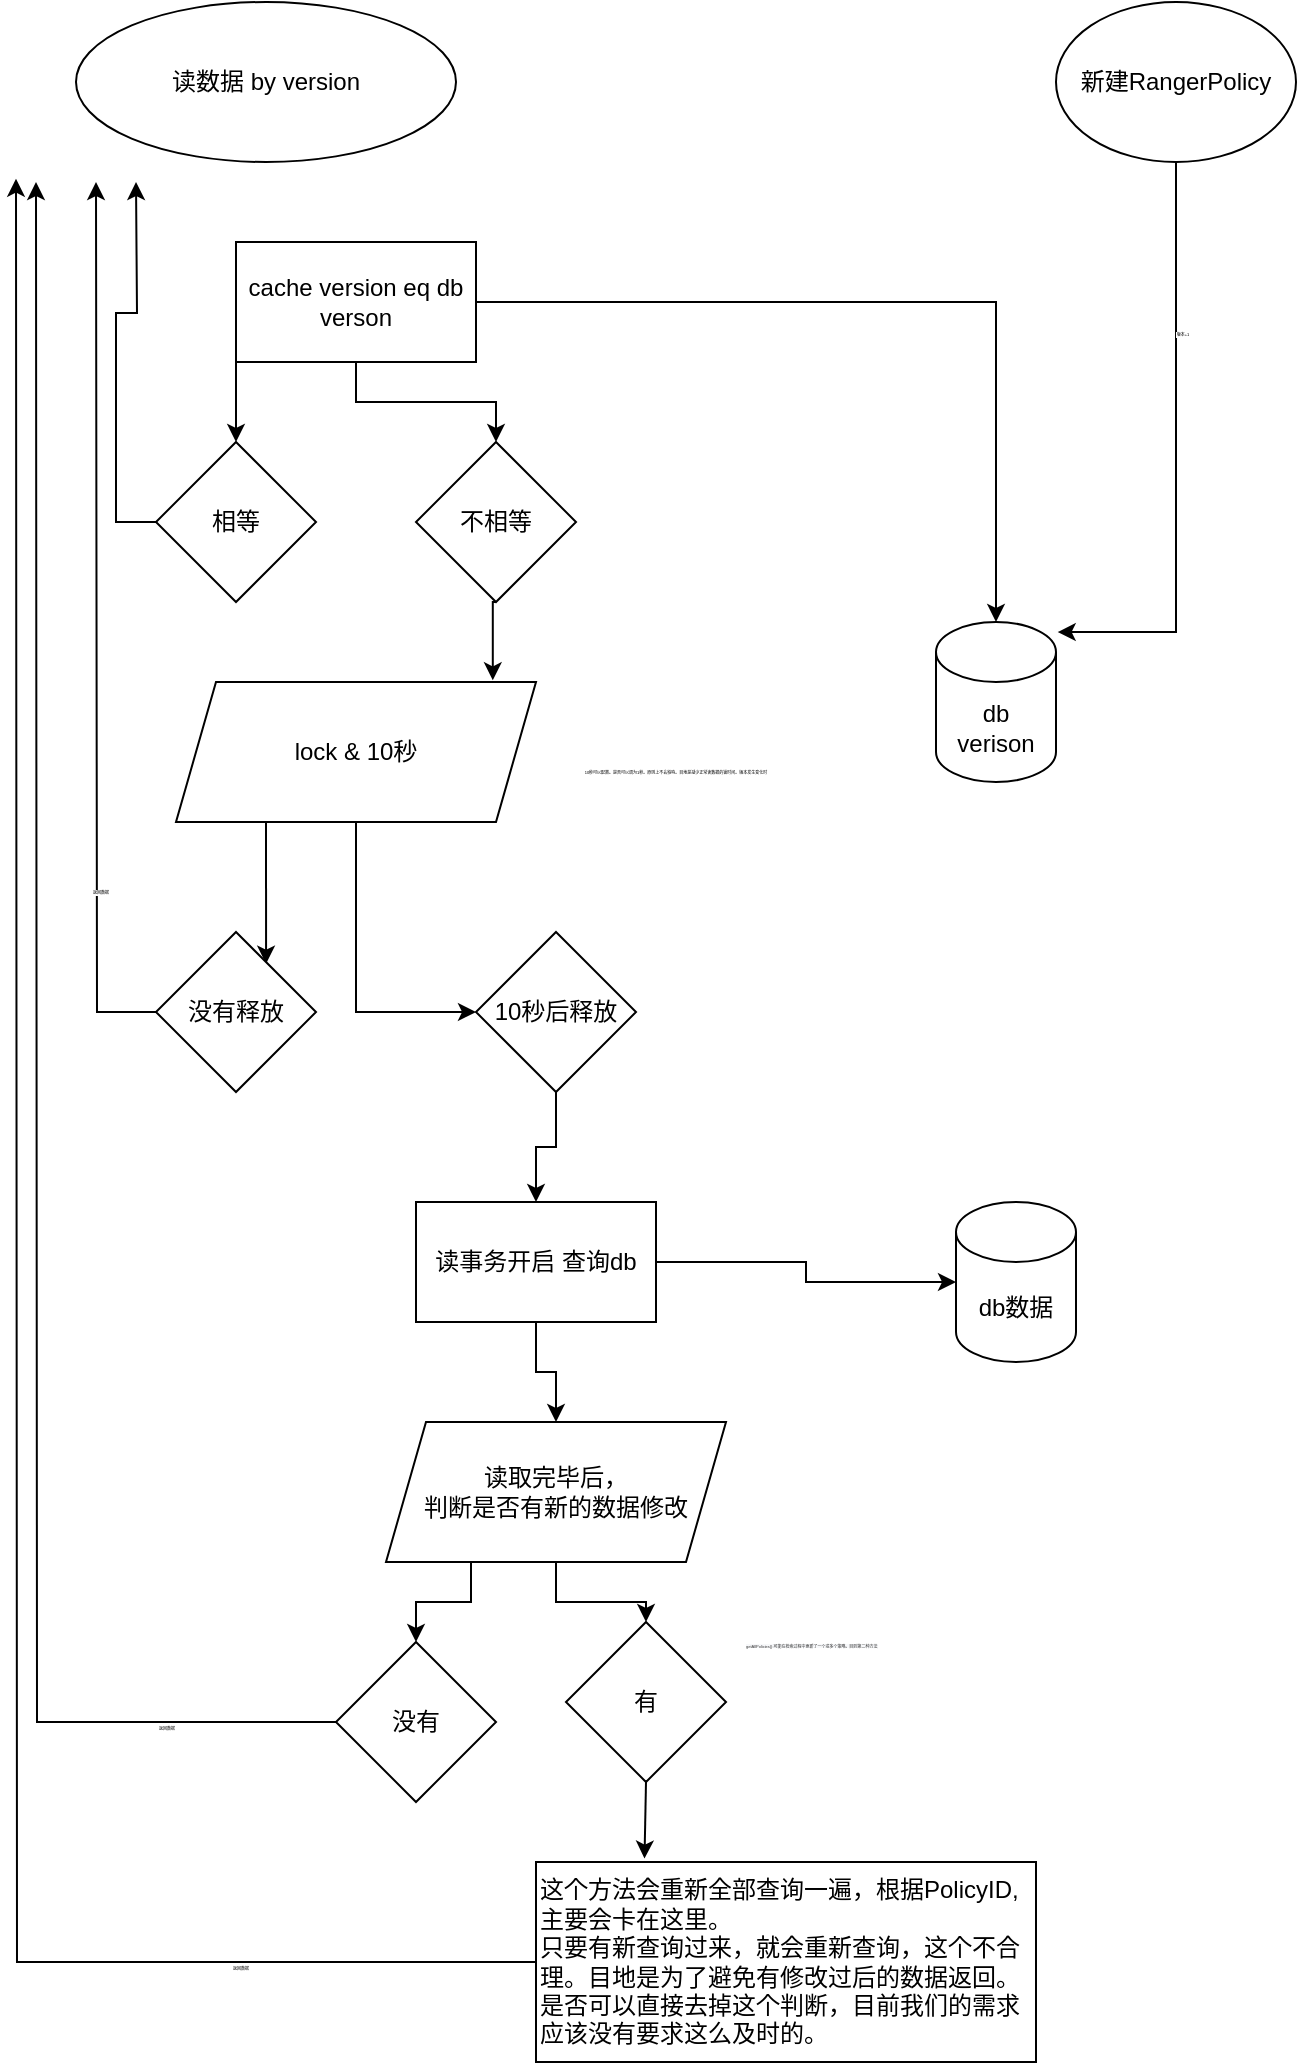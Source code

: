 <mxfile version="15.5.0" type="github">
  <diagram id="iZJsxV2bJSg2qXfRbZwv" name="Page-1">
    <mxGraphModel dx="1185" dy="635" grid="1" gridSize="10" guides="1" tooltips="1" connect="1" arrows="1" fold="1" page="1" pageScale="1" pageWidth="827" pageHeight="1169" math="0" shadow="0">
      <root>
        <mxCell id="0" />
        <mxCell id="1" parent="0" />
        <mxCell id="_8PKinQ_9wPxz596dJLB-70" style="edgeStyle=orthogonalEdgeStyle;rounded=0;orthogonalLoop=1;jettySize=auto;html=1;exitX=0.5;exitY=1;exitDx=0;exitDy=0;entryX=1.014;entryY=0.063;entryDx=0;entryDy=0;entryPerimeter=0;fontSize=2;" edge="1" parent="1" source="_8PKinQ_9wPxz596dJLB-27" target="_8PKinQ_9wPxz596dJLB-30">
          <mxGeometry relative="1" as="geometry" />
        </mxCell>
        <mxCell id="_8PKinQ_9wPxz596dJLB-71" value="版本+1" style="edgeLabel;html=1;align=center;verticalAlign=middle;resizable=0;points=[];fontSize=2;" vertex="1" connectable="0" parent="_8PKinQ_9wPxz596dJLB-70">
          <mxGeometry x="-0.416" y="3" relative="1" as="geometry">
            <mxPoint as="offset" />
          </mxGeometry>
        </mxCell>
        <mxCell id="_8PKinQ_9wPxz596dJLB-27" value="&lt;span&gt;新建RangerPolicy&lt;/span&gt;" style="ellipse;whiteSpace=wrap;html=1;" vertex="1" parent="1">
          <mxGeometry x="560" y="120" width="120" height="80" as="geometry" />
        </mxCell>
        <mxCell id="_8PKinQ_9wPxz596dJLB-28" value="读数据 by version" style="ellipse;whiteSpace=wrap;html=1;" vertex="1" parent="1">
          <mxGeometry x="70" y="120" width="190" height="80" as="geometry" />
        </mxCell>
        <mxCell id="_8PKinQ_9wPxz596dJLB-30" value="db&lt;br&gt;verison" style="shape=cylinder3;whiteSpace=wrap;html=1;boundedLbl=1;backgroundOutline=1;size=15;" vertex="1" parent="1">
          <mxGeometry x="500" y="430" width="60" height="80" as="geometry" />
        </mxCell>
        <mxCell id="_8PKinQ_9wPxz596dJLB-50" style="edgeStyle=orthogonalEdgeStyle;rounded=0;orthogonalLoop=1;jettySize=auto;html=1;exitX=1;exitY=0.5;exitDx=0;exitDy=0;entryX=0.5;entryY=0;entryDx=0;entryDy=0;entryPerimeter=0;" edge="1" parent="1" source="_8PKinQ_9wPxz596dJLB-32" target="_8PKinQ_9wPxz596dJLB-30">
          <mxGeometry relative="1" as="geometry" />
        </mxCell>
        <mxCell id="_8PKinQ_9wPxz596dJLB-72" style="edgeStyle=orthogonalEdgeStyle;rounded=0;orthogonalLoop=1;jettySize=auto;html=1;exitX=0;exitY=1;exitDx=0;exitDy=0;entryX=0.5;entryY=0;entryDx=0;entryDy=0;fontSize=2;" edge="1" parent="1" source="_8PKinQ_9wPxz596dJLB-32" target="_8PKinQ_9wPxz596dJLB-33">
          <mxGeometry relative="1" as="geometry" />
        </mxCell>
        <mxCell id="_8PKinQ_9wPxz596dJLB-75" style="edgeStyle=orthogonalEdgeStyle;rounded=0;orthogonalLoop=1;jettySize=auto;html=1;exitX=0.5;exitY=1;exitDx=0;exitDy=0;fontSize=2;" edge="1" parent="1" source="_8PKinQ_9wPxz596dJLB-32" target="_8PKinQ_9wPxz596dJLB-34">
          <mxGeometry relative="1" as="geometry" />
        </mxCell>
        <mxCell id="_8PKinQ_9wPxz596dJLB-32" value="cache version eq db verson" style="rounded=0;whiteSpace=wrap;html=1;" vertex="1" parent="1">
          <mxGeometry x="150" y="240" width="120" height="60" as="geometry" />
        </mxCell>
        <mxCell id="_8PKinQ_9wPxz596dJLB-43" style="edgeStyle=orthogonalEdgeStyle;rounded=0;orthogonalLoop=1;jettySize=auto;html=1;exitX=0;exitY=0.5;exitDx=0;exitDy=0;" edge="1" parent="1" source="_8PKinQ_9wPxz596dJLB-33">
          <mxGeometry relative="1" as="geometry">
            <mxPoint x="100" y="210" as="targetPoint" />
          </mxGeometry>
        </mxCell>
        <mxCell id="_8PKinQ_9wPxz596dJLB-33" value="相等" style="rhombus;whiteSpace=wrap;html=1;" vertex="1" parent="1">
          <mxGeometry x="110" y="340" width="80" height="80" as="geometry" />
        </mxCell>
        <mxCell id="_8PKinQ_9wPxz596dJLB-44" style="edgeStyle=orthogonalEdgeStyle;rounded=0;orthogonalLoop=1;jettySize=auto;html=1;exitX=0.5;exitY=1;exitDx=0;exitDy=0;entryX=0.88;entryY=-0.012;entryDx=0;entryDy=0;entryPerimeter=0;" edge="1" parent="1" source="_8PKinQ_9wPxz596dJLB-34" target="_8PKinQ_9wPxz596dJLB-38">
          <mxGeometry relative="1" as="geometry" />
        </mxCell>
        <mxCell id="_8PKinQ_9wPxz596dJLB-34" value="不相等" style="rhombus;whiteSpace=wrap;html=1;" vertex="1" parent="1">
          <mxGeometry x="240" y="340" width="80" height="80" as="geometry" />
        </mxCell>
        <mxCell id="_8PKinQ_9wPxz596dJLB-46" style="edgeStyle=orthogonalEdgeStyle;rounded=0;orthogonalLoop=1;jettySize=auto;html=1;exitX=0.5;exitY=1;exitDx=0;exitDy=0;entryX=0;entryY=0.5;entryDx=0;entryDy=0;" edge="1" parent="1" source="_8PKinQ_9wPxz596dJLB-38" target="_8PKinQ_9wPxz596dJLB-40">
          <mxGeometry relative="1" as="geometry" />
        </mxCell>
        <mxCell id="_8PKinQ_9wPxz596dJLB-47" style="edgeStyle=orthogonalEdgeStyle;rounded=0;orthogonalLoop=1;jettySize=auto;html=1;exitX=0.25;exitY=1;exitDx=0;exitDy=0;entryX=0.688;entryY=0.198;entryDx=0;entryDy=0;entryPerimeter=0;" edge="1" parent="1" source="_8PKinQ_9wPxz596dJLB-38" target="_8PKinQ_9wPxz596dJLB-39">
          <mxGeometry relative="1" as="geometry" />
        </mxCell>
        <mxCell id="_8PKinQ_9wPxz596dJLB-38" value="&amp;nbsp;lock &amp;amp; 10秒&amp;nbsp;" style="shape=parallelogram;perimeter=parallelogramPerimeter;whiteSpace=wrap;html=1;fixedSize=1;" vertex="1" parent="1">
          <mxGeometry x="120" y="460" width="180" height="70" as="geometry" />
        </mxCell>
        <mxCell id="_8PKinQ_9wPxz596dJLB-42" style="edgeStyle=orthogonalEdgeStyle;rounded=0;orthogonalLoop=1;jettySize=auto;html=1;exitX=0;exitY=0.5;exitDx=0;exitDy=0;" edge="1" parent="1" source="_8PKinQ_9wPxz596dJLB-39">
          <mxGeometry relative="1" as="geometry">
            <mxPoint x="80" y="210" as="targetPoint" />
          </mxGeometry>
        </mxCell>
        <mxCell id="_8PKinQ_9wPxz596dJLB-69" value="返回数据" style="edgeLabel;html=1;align=center;verticalAlign=middle;resizable=0;points=[];fontSize=2;" vertex="1" connectable="0" parent="_8PKinQ_9wPxz596dJLB-42">
          <mxGeometry x="-0.596" y="-1" relative="1" as="geometry">
            <mxPoint as="offset" />
          </mxGeometry>
        </mxCell>
        <mxCell id="_8PKinQ_9wPxz596dJLB-39" value="没有释放" style="rhombus;whiteSpace=wrap;html=1;" vertex="1" parent="1">
          <mxGeometry x="110" y="585" width="80" height="80" as="geometry" />
        </mxCell>
        <mxCell id="_8PKinQ_9wPxz596dJLB-41" style="edgeStyle=orthogonalEdgeStyle;rounded=0;orthogonalLoop=1;jettySize=auto;html=1;" edge="1" parent="1" source="_8PKinQ_9wPxz596dJLB-40" target="_8PKinQ_9wPxz596dJLB-51">
          <mxGeometry relative="1" as="geometry">
            <mxPoint x="398.28" y="760" as="targetPoint" />
          </mxGeometry>
        </mxCell>
        <mxCell id="_8PKinQ_9wPxz596dJLB-40" value="10秒后释放" style="rhombus;whiteSpace=wrap;html=1;" vertex="1" parent="1">
          <mxGeometry x="270" y="585" width="80" height="80" as="geometry" />
        </mxCell>
        <mxCell id="_8PKinQ_9wPxz596dJLB-49" value="db数据" style="shape=cylinder3;whiteSpace=wrap;html=1;boundedLbl=1;backgroundOutline=1;size=15;" vertex="1" parent="1">
          <mxGeometry x="510" y="720" width="60" height="80" as="geometry" />
        </mxCell>
        <mxCell id="_8PKinQ_9wPxz596dJLB-53" style="edgeStyle=orthogonalEdgeStyle;rounded=0;orthogonalLoop=1;jettySize=auto;html=1;entryX=0;entryY=0.5;entryDx=0;entryDy=0;entryPerimeter=0;" edge="1" parent="1" source="_8PKinQ_9wPxz596dJLB-51" target="_8PKinQ_9wPxz596dJLB-49">
          <mxGeometry relative="1" as="geometry" />
        </mxCell>
        <mxCell id="_8PKinQ_9wPxz596dJLB-59" style="edgeStyle=orthogonalEdgeStyle;rounded=0;orthogonalLoop=1;jettySize=auto;html=1;exitX=0.5;exitY=1;exitDx=0;exitDy=0;fontSize=2;" edge="1" parent="1" source="_8PKinQ_9wPxz596dJLB-51" target="_8PKinQ_9wPxz596dJLB-56">
          <mxGeometry relative="1" as="geometry" />
        </mxCell>
        <mxCell id="_8PKinQ_9wPxz596dJLB-51" value="读事务开启 查询db" style="rounded=0;whiteSpace=wrap;html=1;" vertex="1" parent="1">
          <mxGeometry x="240" y="720" width="120" height="60" as="geometry" />
        </mxCell>
        <mxCell id="_8PKinQ_9wPxz596dJLB-65" style="edgeStyle=orthogonalEdgeStyle;rounded=0;orthogonalLoop=1;jettySize=auto;html=1;exitX=0.5;exitY=1;exitDx=0;exitDy=0;entryX=0.217;entryY=-0.017;entryDx=0;entryDy=0;entryPerimeter=0;fontSize=2;" edge="1" parent="1" source="_8PKinQ_9wPxz596dJLB-55" target="_8PKinQ_9wPxz596dJLB-64">
          <mxGeometry relative="1" as="geometry" />
        </mxCell>
        <mxCell id="_8PKinQ_9wPxz596dJLB-55" value="有" style="rhombus;whiteSpace=wrap;html=1;" vertex="1" parent="1">
          <mxGeometry x="315" y="930" width="80" height="80" as="geometry" />
        </mxCell>
        <mxCell id="_8PKinQ_9wPxz596dJLB-60" style="edgeStyle=orthogonalEdgeStyle;rounded=0;orthogonalLoop=1;jettySize=auto;html=1;exitX=0.5;exitY=1;exitDx=0;exitDy=0;fontSize=2;" edge="1" parent="1" source="_8PKinQ_9wPxz596dJLB-56" target="_8PKinQ_9wPxz596dJLB-55">
          <mxGeometry relative="1" as="geometry" />
        </mxCell>
        <mxCell id="_8PKinQ_9wPxz596dJLB-61" style="edgeStyle=orthogonalEdgeStyle;rounded=0;orthogonalLoop=1;jettySize=auto;html=1;exitX=0.25;exitY=1;exitDx=0;exitDy=0;fontSize=2;" edge="1" parent="1" source="_8PKinQ_9wPxz596dJLB-56" target="_8PKinQ_9wPxz596dJLB-58">
          <mxGeometry relative="1" as="geometry" />
        </mxCell>
        <mxCell id="_8PKinQ_9wPxz596dJLB-56" value="读取完毕后，&lt;br&gt;判断是否有新的数据修改" style="shape=parallelogram;perimeter=parallelogramPerimeter;whiteSpace=wrap;html=1;fixedSize=1;" vertex="1" parent="1">
          <mxGeometry x="225" y="830" width="170" height="70" as="geometry" />
        </mxCell>
        <mxCell id="_8PKinQ_9wPxz596dJLB-57" value="&lt;h1 style=&quot;font-size: 2px&quot;&gt;&lt;br&gt;&lt;/h1&gt;&lt;p style=&quot;font-size: 2px&quot;&gt;&lt;span class=&quot;transSent&quot; style=&quot;box-sizing: border-box ; color: rgb(51 , 51 , 51) ; font-family: &amp;#34;arial&amp;#34; , &amp;#34;microsoft yahei&amp;#34; , &amp;#34;\\5fae软雅黑&amp;#34; , &amp;#34;\\5b8b体&amp;#34; , &amp;#34;malgun gothic&amp;#34; , &amp;#34;meiryo&amp;#34; , sans-serif ; font-size: 2px ; line-height: 26px ; background-color: rgb(247 , 248 , 250)&quot;&gt;getAllPolicies():可能在检索过程中更新了一个或多个策略。&lt;/span&gt;&lt;span class=&quot;transSent&quot; style=&quot;box-sizing: border-box ; color: rgb(51 , 51 , 51) ; font-family: &amp;#34;arial&amp;#34; , &amp;#34;microsoft yahei&amp;#34; , &amp;#34;\\5fae软雅黑&amp;#34; , &amp;#34;\\5b8b体&amp;#34; , &amp;#34;malgun gothic&amp;#34; , &amp;#34;meiryo&amp;#34; , sans-serif ; font-size: 2px ; line-height: 26px ; background-color: rgb(247 , 248 , 250)&quot;&gt;回到第二种方法&lt;/span&gt;&lt;br style=&quot;font-size: 2px&quot;&gt;&lt;/p&gt;" style="text;html=1;strokeColor=none;fillColor=none;spacing=5;spacingTop=-20;whiteSpace=wrap;overflow=hidden;rounded=0;fontSize=2;align=left;verticalAlign=middle;" vertex="1" parent="1">
          <mxGeometry x="400" y="910" width="180" height="80" as="geometry" />
        </mxCell>
        <mxCell id="_8PKinQ_9wPxz596dJLB-62" style="edgeStyle=orthogonalEdgeStyle;rounded=0;orthogonalLoop=1;jettySize=auto;html=1;exitX=0;exitY=0.5;exitDx=0;exitDy=0;fontSize=2;" edge="1" parent="1" source="_8PKinQ_9wPxz596dJLB-58">
          <mxGeometry relative="1" as="geometry">
            <mxPoint x="50" y="210" as="targetPoint" />
          </mxGeometry>
        </mxCell>
        <mxCell id="_8PKinQ_9wPxz596dJLB-68" value="返回数据" style="edgeLabel;html=1;align=center;verticalAlign=middle;resizable=0;points=[];fontSize=2;" vertex="1" connectable="0" parent="_8PKinQ_9wPxz596dJLB-62">
          <mxGeometry x="-0.815" y="3" relative="1" as="geometry">
            <mxPoint as="offset" />
          </mxGeometry>
        </mxCell>
        <mxCell id="_8PKinQ_9wPxz596dJLB-58" value="没有" style="rhombus;whiteSpace=wrap;html=1;" vertex="1" parent="1">
          <mxGeometry x="200" y="940" width="80" height="80" as="geometry" />
        </mxCell>
        <mxCell id="_8PKinQ_9wPxz596dJLB-66" style="edgeStyle=orthogonalEdgeStyle;rounded=0;orthogonalLoop=1;jettySize=auto;html=1;exitX=0;exitY=0.5;exitDx=0;exitDy=0;fontSize=2;" edge="1" parent="1" source="_8PKinQ_9wPxz596dJLB-64">
          <mxGeometry relative="1" as="geometry">
            <mxPoint x="40" y="208.333" as="targetPoint" />
          </mxGeometry>
        </mxCell>
        <mxCell id="_8PKinQ_9wPxz596dJLB-67" value="返回数据" style="edgeLabel;html=1;align=center;verticalAlign=middle;resizable=0;points=[];fontSize=2;" vertex="1" connectable="0" parent="_8PKinQ_9wPxz596dJLB-66">
          <mxGeometry x="-0.742" y="3" relative="1" as="geometry">
            <mxPoint as="offset" />
          </mxGeometry>
        </mxCell>
        <mxCell id="_8PKinQ_9wPxz596dJLB-64" value="&lt;span style=&quot;font-size: 12px ; text-align: center&quot;&gt;这个方法会重新全部查询一遍，根据PolicyID,&lt;/span&gt;&lt;br style=&quot;font-size: 12px ; text-align: center&quot;&gt;&lt;span style=&quot;font-size: 12px ; text-align: center&quot;&gt;主要会卡在这里。&lt;br&gt;只要有新查询过来，就会重新查询，这个不合理。目地是为了避免有修改过后的数据返回。是否可以直接去掉这个判断，目前我们的需求应该没有要求这么及时的。&lt;br&gt;&lt;/span&gt;" style="rounded=0;whiteSpace=wrap;html=1;fontSize=2;align=left;verticalAlign=middle;" vertex="1" parent="1">
          <mxGeometry x="300" y="1050" width="250" height="100" as="geometry" />
        </mxCell>
        <mxCell id="_8PKinQ_9wPxz596dJLB-78" value="10秒可以配置。是否可以调为1秒。原则上不会影响。目地是减少正常读数据的锁时间。版本发生变化时" style="text;html=1;strokeColor=none;fillColor=none;align=center;verticalAlign=middle;whiteSpace=wrap;rounded=0;fontSize=2;" vertex="1" parent="1">
          <mxGeometry x="300" y="490" width="140" height="30" as="geometry" />
        </mxCell>
      </root>
    </mxGraphModel>
  </diagram>
</mxfile>

